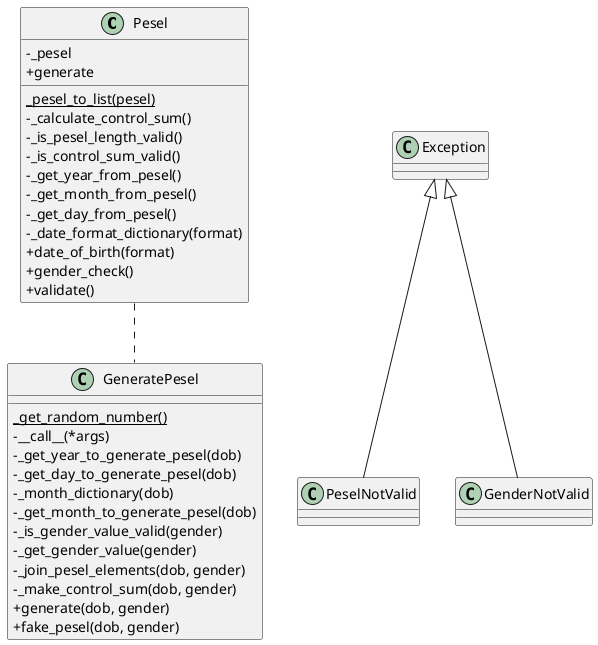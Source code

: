 @startuml pesel_app
skinparam classAttributeIconSize 0
class Pesel {
-_pesel
+generate
{static} _pesel_to_list(pesel)
    - _calculate_control_sum()
    - _is_pesel_length_valid()
    - _is_control_sum_valid()
    - _get_year_from_pesel()
    - _get_month_from_pesel()
    - _get_day_from_pesel()
    - _date_format_dictionary(format)
    + date_of_birth(format)
    + gender_check()
    + validate()
}

class GeneratePesel {
{Static} _get_random_number()
    - __call__(*args)
    - _get_year_to_generate_pesel(dob)
    - _get_day_to_generate_pesel(dob)
    - _month_dictionary(dob)
    - _get_month_to_generate_pesel(dob)
    - _is_gender_value_valid(gender)
    - _get_gender_value(gender)
    - _join_pesel_elements(dob, gender)
    - _make_control_sum(dob, gender)
    + generate(dob, gender)
    + fake_pesel(dob, gender)
}

class PeselNotValid
class GenderNotValid
class Exception

Exception <|-- PeselNotValid
Exception <|-- GenderNotValid

Pesel .. GeneratePesel
@enduml